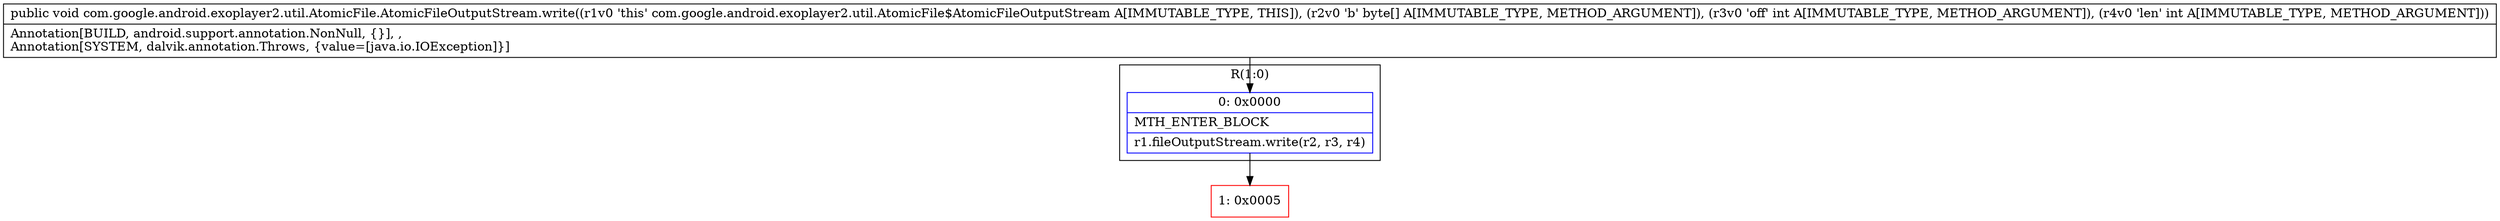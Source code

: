 digraph "CFG forcom.google.android.exoplayer2.util.AtomicFile.AtomicFileOutputStream.write([BII)V" {
subgraph cluster_Region_16098616 {
label = "R(1:0)";
node [shape=record,color=blue];
Node_0 [shape=record,label="{0\:\ 0x0000|MTH_ENTER_BLOCK\l|r1.fileOutputStream.write(r2, r3, r4)\l}"];
}
Node_1 [shape=record,color=red,label="{1\:\ 0x0005}"];
MethodNode[shape=record,label="{public void com.google.android.exoplayer2.util.AtomicFile.AtomicFileOutputStream.write((r1v0 'this' com.google.android.exoplayer2.util.AtomicFile$AtomicFileOutputStream A[IMMUTABLE_TYPE, THIS]), (r2v0 'b' byte[] A[IMMUTABLE_TYPE, METHOD_ARGUMENT]), (r3v0 'off' int A[IMMUTABLE_TYPE, METHOD_ARGUMENT]), (r4v0 'len' int A[IMMUTABLE_TYPE, METHOD_ARGUMENT]))  | Annotation[BUILD, android.support.annotation.NonNull, \{\}], , \lAnnotation[SYSTEM, dalvik.annotation.Throws, \{value=[java.io.IOException]\}]\l}"];
MethodNode -> Node_0;
Node_0 -> Node_1;
}

